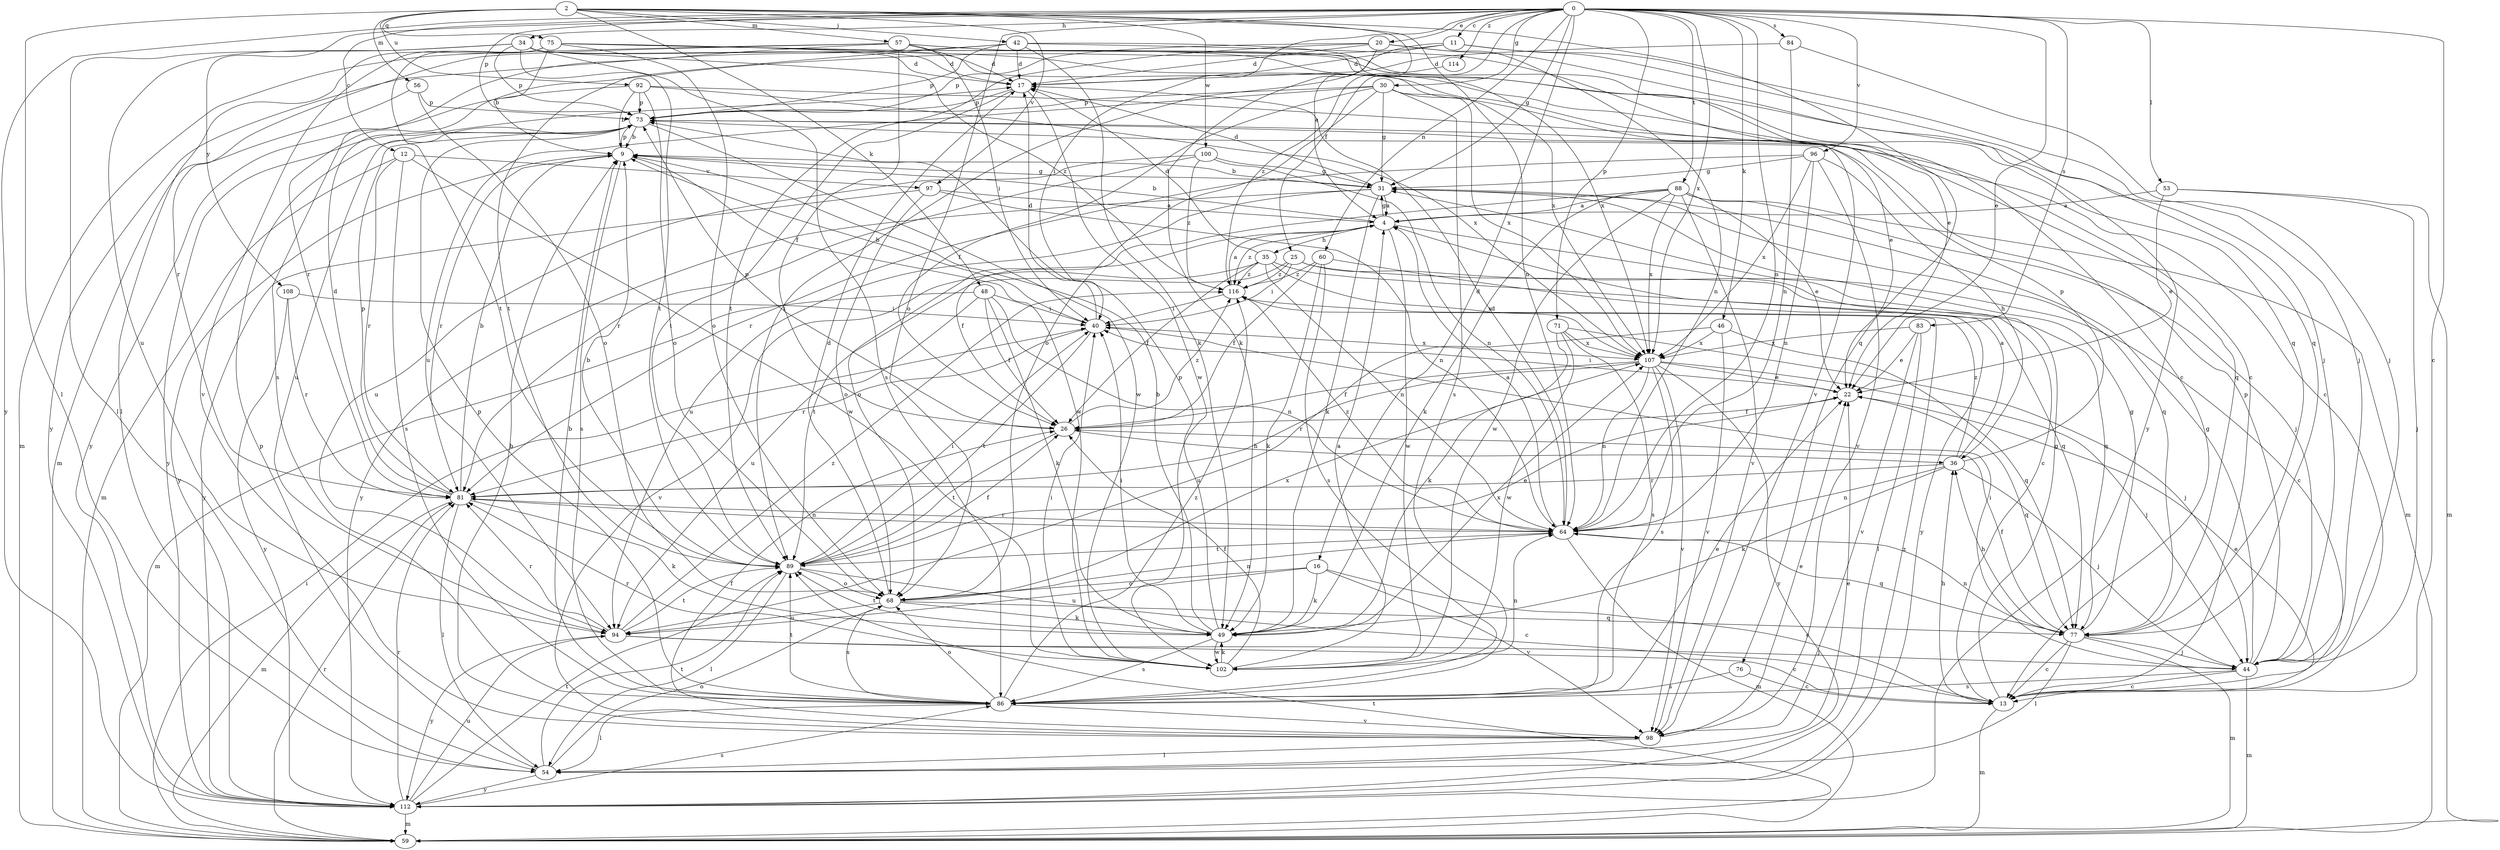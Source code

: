 strict digraph  {
0;
2;
4;
9;
11;
12;
13;
16;
17;
20;
22;
25;
26;
30;
31;
34;
35;
36;
40;
42;
44;
46;
48;
49;
53;
54;
56;
57;
59;
60;
64;
68;
71;
73;
75;
76;
77;
81;
83;
84;
86;
88;
89;
92;
94;
96;
97;
98;
100;
102;
107;
108;
112;
114;
116;
0 -> 11  [label=c];
0 -> 12  [label=c];
0 -> 13  [label=c];
0 -> 16  [label=d];
0 -> 20  [label=e];
0 -> 22  [label=e];
0 -> 25  [label=f];
0 -> 30  [label=g];
0 -> 31  [label=g];
0 -> 34  [label=h];
0 -> 40  [label=i];
0 -> 46  [label=k];
0 -> 53  [label=l];
0 -> 60  [label=n];
0 -> 64  [label=n];
0 -> 68  [label=o];
0 -> 71  [label=p];
0 -> 73  [label=p];
0 -> 83  [label=s];
0 -> 84  [label=s];
0 -> 88  [label=t];
0 -> 96  [label=v];
0 -> 107  [label=x];
0 -> 108  [label=y];
0 -> 112  [label=y];
0 -> 114  [label=z];
2 -> 4  [label=a];
2 -> 42  [label=j];
2 -> 48  [label=k];
2 -> 54  [label=l];
2 -> 56  [label=m];
2 -> 57  [label=m];
2 -> 64  [label=n];
2 -> 75  [label=q];
2 -> 76  [label=q];
2 -> 92  [label=u];
2 -> 97  [label=v];
2 -> 100  [label=w];
4 -> 9  [label=b];
4 -> 13  [label=c];
4 -> 26  [label=f];
4 -> 31  [label=g];
4 -> 35  [label=h];
4 -> 102  [label=w];
4 -> 116  [label=z];
9 -> 31  [label=g];
9 -> 73  [label=p];
9 -> 81  [label=r];
9 -> 86  [label=s];
9 -> 102  [label=w];
9 -> 112  [label=y];
11 -> 17  [label=d];
11 -> 44  [label=j];
11 -> 77  [label=q];
11 -> 81  [label=r];
11 -> 89  [label=t];
12 -> 59  [label=m];
12 -> 81  [label=r];
12 -> 86  [label=s];
12 -> 97  [label=v];
12 -> 102  [label=w];
13 -> 22  [label=e];
13 -> 31  [label=g];
13 -> 36  [label=h];
13 -> 59  [label=m];
16 -> 13  [label=c];
16 -> 49  [label=k];
16 -> 68  [label=o];
16 -> 94  [label=u];
16 -> 98  [label=v];
17 -> 73  [label=p];
17 -> 89  [label=t];
17 -> 102  [label=w];
20 -> 17  [label=d];
20 -> 49  [label=k];
20 -> 64  [label=n];
20 -> 73  [label=p];
20 -> 89  [label=t];
20 -> 112  [label=y];
22 -> 26  [label=f];
22 -> 40  [label=i];
22 -> 77  [label=q];
25 -> 13  [label=c];
25 -> 40  [label=i];
25 -> 77  [label=q];
25 -> 89  [label=t];
25 -> 116  [label=z];
26 -> 36  [label=h];
26 -> 73  [label=p];
26 -> 89  [label=t];
26 -> 116  [label=z];
30 -> 22  [label=e];
30 -> 26  [label=f];
30 -> 31  [label=g];
30 -> 68  [label=o];
30 -> 73  [label=p];
30 -> 86  [label=s];
30 -> 94  [label=u];
30 -> 107  [label=x];
31 -> 4  [label=a];
31 -> 9  [label=b];
31 -> 17  [label=d];
31 -> 49  [label=k];
31 -> 77  [label=q];
31 -> 94  [label=u];
31 -> 112  [label=y];
34 -> 17  [label=d];
34 -> 54  [label=l];
34 -> 73  [label=p];
34 -> 86  [label=s];
34 -> 89  [label=t];
34 -> 94  [label=u];
34 -> 98  [label=v];
34 -> 116  [label=z];
35 -> 17  [label=d];
35 -> 26  [label=f];
35 -> 64  [label=n];
35 -> 77  [label=q];
35 -> 98  [label=v];
35 -> 107  [label=x];
35 -> 116  [label=z];
36 -> 4  [label=a];
36 -> 44  [label=j];
36 -> 49  [label=k];
36 -> 64  [label=n];
36 -> 73  [label=p];
36 -> 81  [label=r];
36 -> 116  [label=z];
40 -> 9  [label=b];
40 -> 17  [label=d];
40 -> 81  [label=r];
40 -> 89  [label=t];
40 -> 107  [label=x];
42 -> 17  [label=d];
42 -> 22  [label=e];
42 -> 49  [label=k];
42 -> 73  [label=p];
42 -> 89  [label=t];
42 -> 107  [label=x];
42 -> 112  [label=y];
44 -> 13  [label=c];
44 -> 31  [label=g];
44 -> 40  [label=i];
44 -> 59  [label=m];
44 -> 73  [label=p];
44 -> 86  [label=s];
46 -> 77  [label=q];
46 -> 94  [label=u];
46 -> 98  [label=v];
46 -> 107  [label=x];
48 -> 26  [label=f];
48 -> 40  [label=i];
48 -> 49  [label=k];
48 -> 59  [label=m];
48 -> 64  [label=n];
48 -> 94  [label=u];
49 -> 9  [label=b];
49 -> 40  [label=i];
49 -> 73  [label=p];
49 -> 86  [label=s];
49 -> 89  [label=t];
49 -> 102  [label=w];
49 -> 107  [label=x];
53 -> 4  [label=a];
53 -> 22  [label=e];
53 -> 44  [label=j];
53 -> 59  [label=m];
54 -> 22  [label=e];
54 -> 68  [label=o];
54 -> 73  [label=p];
54 -> 89  [label=t];
54 -> 112  [label=y];
56 -> 59  [label=m];
56 -> 68  [label=o];
56 -> 73  [label=p];
57 -> 13  [label=c];
57 -> 17  [label=d];
57 -> 26  [label=f];
57 -> 40  [label=i];
57 -> 44  [label=j];
57 -> 59  [label=m];
57 -> 81  [label=r];
57 -> 86  [label=s];
59 -> 40  [label=i];
59 -> 81  [label=r];
59 -> 89  [label=t];
60 -> 26  [label=f];
60 -> 49  [label=k];
60 -> 86  [label=s];
60 -> 112  [label=y];
60 -> 116  [label=z];
64 -> 4  [label=a];
64 -> 17  [label=d];
64 -> 59  [label=m];
64 -> 77  [label=q];
64 -> 81  [label=r];
64 -> 89  [label=t];
64 -> 116  [label=z];
68 -> 17  [label=d];
68 -> 49  [label=k];
68 -> 64  [label=n];
68 -> 77  [label=q];
68 -> 86  [label=s];
68 -> 94  [label=u];
68 -> 107  [label=x];
71 -> 44  [label=j];
71 -> 49  [label=k];
71 -> 86  [label=s];
71 -> 102  [label=w];
71 -> 107  [label=x];
73 -> 9  [label=b];
73 -> 77  [label=q];
73 -> 94  [label=u];
73 -> 102  [label=w];
73 -> 112  [label=y];
75 -> 9  [label=b];
75 -> 13  [label=c];
75 -> 17  [label=d];
75 -> 54  [label=l];
75 -> 68  [label=o];
75 -> 77  [label=q];
75 -> 89  [label=t];
75 -> 98  [label=v];
75 -> 107  [label=x];
76 -> 13  [label=c];
76 -> 86  [label=s];
77 -> 13  [label=c];
77 -> 26  [label=f];
77 -> 31  [label=g];
77 -> 36  [label=h];
77 -> 44  [label=j];
77 -> 54  [label=l];
77 -> 59  [label=m];
77 -> 64  [label=n];
81 -> 9  [label=b];
81 -> 17  [label=d];
81 -> 49  [label=k];
81 -> 54  [label=l];
81 -> 59  [label=m];
81 -> 64  [label=n];
81 -> 73  [label=p];
83 -> 22  [label=e];
83 -> 54  [label=l];
83 -> 98  [label=v];
83 -> 107  [label=x];
84 -> 17  [label=d];
84 -> 44  [label=j];
84 -> 64  [label=n];
86 -> 9  [label=b];
86 -> 22  [label=e];
86 -> 54  [label=l];
86 -> 68  [label=o];
86 -> 73  [label=p];
86 -> 89  [label=t];
86 -> 98  [label=v];
86 -> 116  [label=z];
88 -> 4  [label=a];
88 -> 22  [label=e];
88 -> 44  [label=j];
88 -> 49  [label=k];
88 -> 59  [label=m];
88 -> 68  [label=o];
88 -> 98  [label=v];
88 -> 102  [label=w];
88 -> 107  [label=x];
89 -> 9  [label=b];
89 -> 13  [label=c];
89 -> 22  [label=e];
89 -> 26  [label=f];
89 -> 40  [label=i];
89 -> 54  [label=l];
89 -> 68  [label=o];
92 -> 9  [label=b];
92 -> 13  [label=c];
92 -> 68  [label=o];
92 -> 73  [label=p];
92 -> 107  [label=x];
92 -> 112  [label=y];
94 -> 13  [label=c];
94 -> 44  [label=j];
94 -> 81  [label=r];
94 -> 89  [label=t];
94 -> 112  [label=y];
94 -> 116  [label=z];
96 -> 31  [label=g];
96 -> 36  [label=h];
96 -> 64  [label=n];
96 -> 81  [label=r];
96 -> 98  [label=v];
96 -> 107  [label=x];
97 -> 4  [label=a];
97 -> 64  [label=n];
97 -> 68  [label=o];
97 -> 112  [label=y];
98 -> 9  [label=b];
98 -> 22  [label=e];
98 -> 26  [label=f];
98 -> 54  [label=l];
100 -> 31  [label=g];
100 -> 64  [label=n];
100 -> 81  [label=r];
100 -> 94  [label=u];
100 -> 116  [label=z];
102 -> 4  [label=a];
102 -> 26  [label=f];
102 -> 40  [label=i];
102 -> 49  [label=k];
102 -> 64  [label=n];
102 -> 81  [label=r];
107 -> 22  [label=e];
107 -> 26  [label=f];
107 -> 44  [label=j];
107 -> 64  [label=n];
107 -> 81  [label=r];
107 -> 86  [label=s];
107 -> 98  [label=v];
107 -> 112  [label=y];
108 -> 40  [label=i];
108 -> 81  [label=r];
108 -> 112  [label=y];
112 -> 59  [label=m];
112 -> 81  [label=r];
112 -> 86  [label=s];
112 -> 89  [label=t];
112 -> 94  [label=u];
112 -> 116  [label=z];
114 -> 116  [label=z];
116 -> 4  [label=a];
116 -> 40  [label=i];
}
